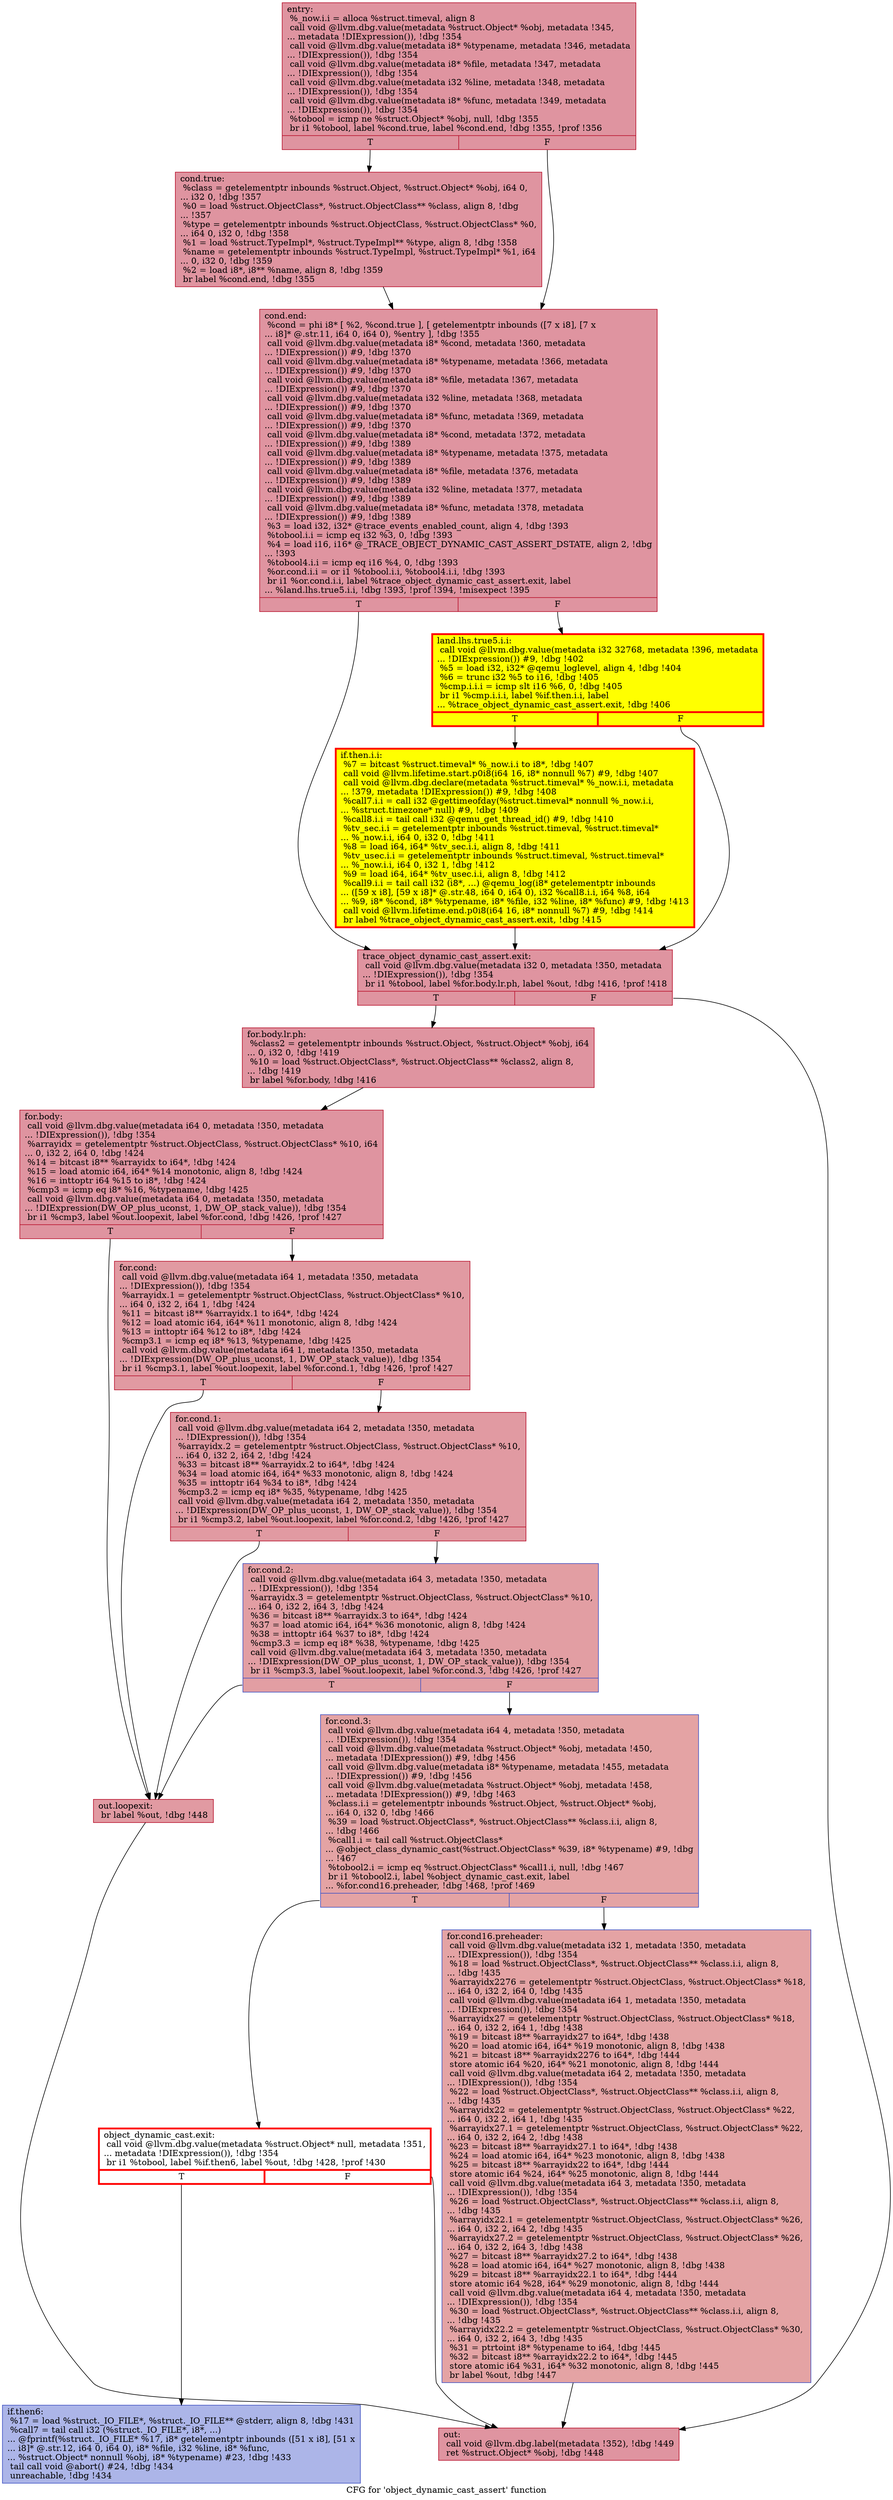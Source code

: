 digraph "CFG for 'object_dynamic_cast_assert' function" {
	label="CFG for 'object_dynamic_cast_assert' function";

	Node0x55ee22519390 [shape=record,color="#b70d28ff", style=filled, fillcolor="#b70d2870",label="{entry:\l  %_now.i.i = alloca %struct.timeval, align 8\l  call void @llvm.dbg.value(metadata %struct.Object* %obj, metadata !345,\l... metadata !DIExpression()), !dbg !354\l  call void @llvm.dbg.value(metadata i8* %typename, metadata !346, metadata\l... !DIExpression()), !dbg !354\l  call void @llvm.dbg.value(metadata i8* %file, metadata !347, metadata\l... !DIExpression()), !dbg !354\l  call void @llvm.dbg.value(metadata i32 %line, metadata !348, metadata\l... !DIExpression()), !dbg !354\l  call void @llvm.dbg.value(metadata i8* %func, metadata !349, metadata\l... !DIExpression()), !dbg !354\l  %tobool = icmp ne %struct.Object* %obj, null, !dbg !355\l  br i1 %tobool, label %cond.true, label %cond.end, !dbg !355, !prof !356\l|{<s0>T|<s1>F}}"];
	Node0x55ee22519390:s0 -> Node0x55ee224b00c0;
	Node0x55ee22519390:s1 -> Node0x55ee22591080;
	Node0x55ee224b00c0 [shape=record,color="#b70d28ff", style=filled, fillcolor="#b70d2870",label="{cond.true:                                        \l  %class = getelementptr inbounds %struct.Object, %struct.Object* %obj, i64 0,\l... i32 0, !dbg !357\l  %0 = load %struct.ObjectClass*, %struct.ObjectClass** %class, align 8, !dbg\l... !357\l  %type = getelementptr inbounds %struct.ObjectClass, %struct.ObjectClass* %0,\l... i64 0, i32 0, !dbg !358\l  %1 = load %struct.TypeImpl*, %struct.TypeImpl** %type, align 8, !dbg !358\l  %name = getelementptr inbounds %struct.TypeImpl, %struct.TypeImpl* %1, i64\l... 0, i32 0, !dbg !359\l  %2 = load i8*, i8** %name, align 8, !dbg !359\l  br label %cond.end, !dbg !355\l}"];
	Node0x55ee224b00c0 -> Node0x55ee22591080;
	Node0x55ee22591080 [shape=record,color="#b70d28ff", style=filled, fillcolor="#b70d2870",label="{cond.end:                                         \l  %cond = phi i8* [ %2, %cond.true ], [ getelementptr inbounds ([7 x i8], [7 x\l... i8]* @.str.11, i64 0, i64 0), %entry ], !dbg !355\l  call void @llvm.dbg.value(metadata i8* %cond, metadata !360, metadata\l... !DIExpression()) #9, !dbg !370\l  call void @llvm.dbg.value(metadata i8* %typename, metadata !366, metadata\l... !DIExpression()) #9, !dbg !370\l  call void @llvm.dbg.value(metadata i8* %file, metadata !367, metadata\l... !DIExpression()) #9, !dbg !370\l  call void @llvm.dbg.value(metadata i32 %line, metadata !368, metadata\l... !DIExpression()) #9, !dbg !370\l  call void @llvm.dbg.value(metadata i8* %func, metadata !369, metadata\l... !DIExpression()) #9, !dbg !370\l  call void @llvm.dbg.value(metadata i8* %cond, metadata !372, metadata\l... !DIExpression()) #9, !dbg !389\l  call void @llvm.dbg.value(metadata i8* %typename, metadata !375, metadata\l... !DIExpression()) #9, !dbg !389\l  call void @llvm.dbg.value(metadata i8* %file, metadata !376, metadata\l... !DIExpression()) #9, !dbg !389\l  call void @llvm.dbg.value(metadata i32 %line, metadata !377, metadata\l... !DIExpression()) #9, !dbg !389\l  call void @llvm.dbg.value(metadata i8* %func, metadata !378, metadata\l... !DIExpression()) #9, !dbg !389\l  %3 = load i32, i32* @trace_events_enabled_count, align 4, !dbg !393\l  %tobool.i.i = icmp eq i32 %3, 0, !dbg !393\l  %4 = load i16, i16* @_TRACE_OBJECT_DYNAMIC_CAST_ASSERT_DSTATE, align 2, !dbg\l... !393\l  %tobool4.i.i = icmp eq i16 %4, 0, !dbg !393\l  %or.cond.i.i = or i1 %tobool.i.i, %tobool4.i.i, !dbg !393\l  br i1 %or.cond.i.i, label %trace_object_dynamic_cast_assert.exit, label\l... %land.lhs.true5.i.i, !dbg !393, !prof !394, !misexpect !395\l|{<s0>T|<s1>F}}"];
	Node0x55ee22591080:s0 -> Node0x55ee22870730;
	Node0x55ee22591080:s1 -> Node0x55ee227bee50;
	Node0x55ee227bee50 [shape=record,penwidth=3.0, style="filled", color="red", fillcolor="yellow",label="{land.lhs.true5.i.i:                               \l  call void @llvm.dbg.value(metadata i32 32768, metadata !396, metadata\l... !DIExpression()) #9, !dbg !402\l  %5 = load i32, i32* @qemu_loglevel, align 4, !dbg !404\l  %6 = trunc i32 %5 to i16, !dbg !405\l  %cmp.i.i.i = icmp slt i16 %6, 0, !dbg !405\l  br i1 %cmp.i.i.i, label %if.then.i.i, label\l... %trace_object_dynamic_cast_assert.exit, !dbg !406\l|{<s0>T|<s1>F}}"];
	Node0x55ee227bee50:s0 -> Node0x55ee224ebbd0;
	Node0x55ee227bee50:s1 -> Node0x55ee22870730;
	Node0x55ee224ebbd0 [shape=record,penwidth=3.0, style="filled", color="red", fillcolor="yellow",label="{if.then.i.i:                                      \l  %7 = bitcast %struct.timeval* %_now.i.i to i8*, !dbg !407\l  call void @llvm.lifetime.start.p0i8(i64 16, i8* nonnull %7) #9, !dbg !407\l  call void @llvm.dbg.declare(metadata %struct.timeval* %_now.i.i, metadata\l... !379, metadata !DIExpression()) #9, !dbg !408\l  %call7.i.i = call i32 @gettimeofday(%struct.timeval* nonnull %_now.i.i,\l... %struct.timezone* null) #9, !dbg !409\l  %call8.i.i = tail call i32 @qemu_get_thread_id() #9, !dbg !410\l  %tv_sec.i.i = getelementptr inbounds %struct.timeval, %struct.timeval*\l... %_now.i.i, i64 0, i32 0, !dbg !411\l  %8 = load i64, i64* %tv_sec.i.i, align 8, !dbg !411\l  %tv_usec.i.i = getelementptr inbounds %struct.timeval, %struct.timeval*\l... %_now.i.i, i64 0, i32 1, !dbg !412\l  %9 = load i64, i64* %tv_usec.i.i, align 8, !dbg !412\l  %call9.i.i = tail call i32 (i8*, ...) @qemu_log(i8* getelementptr inbounds\l... ([59 x i8], [59 x i8]* @.str.48, i64 0, i64 0), i32 %call8.i.i, i64 %8, i64\l... %9, i8* %cond, i8* %typename, i8* %file, i32 %line, i8* %func) #9, !dbg !413\l  call void @llvm.lifetime.end.p0i8(i64 16, i8* nonnull %7) #9, !dbg !414\l  br label %trace_object_dynamic_cast_assert.exit, !dbg !415\l}"];
	Node0x55ee224ebbd0 -> Node0x55ee22870730;
	Node0x55ee22870730 [shape=record,color="#b70d28ff", style=filled, fillcolor="#b70d2870",label="{trace_object_dynamic_cast_assert.exit:            \l  call void @llvm.dbg.value(metadata i32 0, metadata !350, metadata\l... !DIExpression()), !dbg !354\l  br i1 %tobool, label %for.body.lr.ph, label %out, !dbg !416, !prof !418\l|{<s0>T|<s1>F}}"];
	Node0x55ee22870730:s0 -> Node0x55ee227bd010;
	Node0x55ee22870730:s1 -> Node0x55ee22594480;
	Node0x55ee227bd010 [shape=record,color="#b70d28ff", style=filled, fillcolor="#b70d2870",label="{for.body.lr.ph:                                   \l  %class2 = getelementptr inbounds %struct.Object, %struct.Object* %obj, i64\l... 0, i32 0, !dbg !419\l  %10 = load %struct.ObjectClass*, %struct.ObjectClass** %class2, align 8,\l... !dbg !419\l  br label %for.body, !dbg !416\l}"];
	Node0x55ee227bd010 -> Node0x55ee22592400;
	Node0x55ee22592170 [shape=record,color="#b70d28ff", style=filled, fillcolor="#bb1b2c70",label="{for.cond:                                         \l  call void @llvm.dbg.value(metadata i64 1, metadata !350, metadata\l... !DIExpression()), !dbg !354\l  %arrayidx.1 = getelementptr %struct.ObjectClass, %struct.ObjectClass* %10,\l... i64 0, i32 2, i64 1, !dbg !424\l  %11 = bitcast i8** %arrayidx.1 to i64*, !dbg !424\l  %12 = load atomic i64, i64* %11 monotonic, align 8, !dbg !424\l  %13 = inttoptr i64 %12 to i8*, !dbg !424\l  %cmp3.1 = icmp eq i8* %13, %typename, !dbg !425\l  call void @llvm.dbg.value(metadata i64 1, metadata !350, metadata\l... !DIExpression(DW_OP_plus_uconst, 1, DW_OP_stack_value)), !dbg !354\l  br i1 %cmp3.1, label %out.loopexit, label %for.cond.1, !dbg !426, !prof !427\l|{<s0>T|<s1>F}}"];
	Node0x55ee22592170:s0 -> Node0x55ee22591fe0;
	Node0x55ee22592170:s1 -> Node0x55ee227ce650;
	Node0x55ee22592400 [shape=record,color="#b70d28ff", style=filled, fillcolor="#b70d2870",label="{for.body:                                         \l  call void @llvm.dbg.value(metadata i64 0, metadata !350, metadata\l... !DIExpression()), !dbg !354\l  %arrayidx = getelementptr %struct.ObjectClass, %struct.ObjectClass* %10, i64\l... 0, i32 2, i64 0, !dbg !424\l  %14 = bitcast i8** %arrayidx to i64*, !dbg !424\l  %15 = load atomic i64, i64* %14 monotonic, align 8, !dbg !424\l  %16 = inttoptr i64 %15 to i8*, !dbg !424\l  %cmp3 = icmp eq i8* %16, %typename, !dbg !425\l  call void @llvm.dbg.value(metadata i64 0, metadata !350, metadata\l... !DIExpression(DW_OP_plus_uconst, 1, DW_OP_stack_value)), !dbg !354\l  br i1 %cmp3, label %out.loopexit, label %for.cond, !dbg !426, !prof !427\l|{<s0>T|<s1>F}}"];
	Node0x55ee22592400:s0 -> Node0x55ee22591fe0;
	Node0x55ee22592400:s1 -> Node0x55ee22592170;
	Node0x55ee228891e0 [shape=record,penwidth=3.0, color="red",label="{object_dynamic_cast.exit:                         \l  call void @llvm.dbg.value(metadata %struct.Object* null, metadata !351,\l... metadata !DIExpression()), !dbg !354\l  br i1 %tobool, label %if.then6, label %out, !dbg !428, !prof !430\l|{<s0>T|<s1>F}}"];
	Node0x55ee228891e0:s0 -> Node0x55ee22594d20;
	Node0x55ee228891e0:s1 -> Node0x55ee22594480;
	Node0x55ee22594d20 [shape=record,color="#3d50c3ff", style=filled, fillcolor="#4358cb70",label="{if.then6:                                         \l  %17 = load %struct._IO_FILE*, %struct._IO_FILE** @stderr, align 8, !dbg !431\l  %call7 = tail call i32 (%struct._IO_FILE*, i8*, ...)\l... @fprintf(%struct._IO_FILE* %17, i8* getelementptr inbounds ([51 x i8], [51 x\l... i8]* @.str.12, i64 0, i64 0), i8* %file, i32 %line, i8* %func,\l... %struct.Object* nonnull %obj, i8* %typename) #23, !dbg !433\l  tail call void @abort() #24, !dbg !434\l  unreachable, !dbg !434\l}"];
	Node0x55ee2286c4d0 [shape=record,color="#3d50c3ff", style=filled, fillcolor="#c32e3170",label="{for.cond16.preheader:                             \l  call void @llvm.dbg.value(metadata i32 1, metadata !350, metadata\l... !DIExpression()), !dbg !354\l  %18 = load %struct.ObjectClass*, %struct.ObjectClass** %class.i.i, align 8,\l... !dbg !435\l  %arrayidx2276 = getelementptr %struct.ObjectClass, %struct.ObjectClass* %18,\l... i64 0, i32 2, i64 0, !dbg !435\l  call void @llvm.dbg.value(metadata i64 1, metadata !350, metadata\l... !DIExpression()), !dbg !354\l  %arrayidx27 = getelementptr %struct.ObjectClass, %struct.ObjectClass* %18,\l... i64 0, i32 2, i64 1, !dbg !438\l  %19 = bitcast i8** %arrayidx27 to i64*, !dbg !438\l  %20 = load atomic i64, i64* %19 monotonic, align 8, !dbg !438\l  %21 = bitcast i8** %arrayidx2276 to i64*, !dbg !444\l  store atomic i64 %20, i64* %21 monotonic, align 8, !dbg !444\l  call void @llvm.dbg.value(metadata i64 2, metadata !350, metadata\l... !DIExpression()), !dbg !354\l  %22 = load %struct.ObjectClass*, %struct.ObjectClass** %class.i.i, align 8,\l... !dbg !435\l  %arrayidx22 = getelementptr %struct.ObjectClass, %struct.ObjectClass* %22,\l... i64 0, i32 2, i64 1, !dbg !435\l  %arrayidx27.1 = getelementptr %struct.ObjectClass, %struct.ObjectClass* %22,\l... i64 0, i32 2, i64 2, !dbg !438\l  %23 = bitcast i8** %arrayidx27.1 to i64*, !dbg !438\l  %24 = load atomic i64, i64* %23 monotonic, align 8, !dbg !438\l  %25 = bitcast i8** %arrayidx22 to i64*, !dbg !444\l  store atomic i64 %24, i64* %25 monotonic, align 8, !dbg !444\l  call void @llvm.dbg.value(metadata i64 3, metadata !350, metadata\l... !DIExpression()), !dbg !354\l  %26 = load %struct.ObjectClass*, %struct.ObjectClass** %class.i.i, align 8,\l... !dbg !435\l  %arrayidx22.1 = getelementptr %struct.ObjectClass, %struct.ObjectClass* %26,\l... i64 0, i32 2, i64 2, !dbg !435\l  %arrayidx27.2 = getelementptr %struct.ObjectClass, %struct.ObjectClass* %26,\l... i64 0, i32 2, i64 3, !dbg !438\l  %27 = bitcast i8** %arrayidx27.2 to i64*, !dbg !438\l  %28 = load atomic i64, i64* %27 monotonic, align 8, !dbg !438\l  %29 = bitcast i8** %arrayidx22.1 to i64*, !dbg !444\l  store atomic i64 %28, i64* %29 monotonic, align 8, !dbg !444\l  call void @llvm.dbg.value(metadata i64 4, metadata !350, metadata\l... !DIExpression()), !dbg !354\l  %30 = load %struct.ObjectClass*, %struct.ObjectClass** %class.i.i, align 8,\l... !dbg !435\l  %arrayidx22.2 = getelementptr %struct.ObjectClass, %struct.ObjectClass* %30,\l... i64 0, i32 2, i64 3, !dbg !435\l  %31 = ptrtoint i8* %typename to i64, !dbg !445\l  %32 = bitcast i8** %arrayidx22.2 to i64*, !dbg !445\l  store atomic i64 %31, i64* %32 monotonic, align 8, !dbg !445\l  br label %out, !dbg !447\l}"];
	Node0x55ee2286c4d0 -> Node0x55ee22594480;
	Node0x55ee22591fe0 [shape=record,color="#b70d28ff", style=filled, fillcolor="#bb1b2c70",label="{out.loopexit:                                     \l  br label %out, !dbg !448\l}"];
	Node0x55ee22591fe0 -> Node0x55ee22594480;
	Node0x55ee22594480 [shape=record,color="#b70d28ff", style=filled, fillcolor="#b70d2870",label="{out:                                              \l  call void @llvm.dbg.label(metadata !352), !dbg !449\l  ret %struct.Object* %obj, !dbg !448\l}"];
	Node0x55ee227ce650 [shape=record,color="#b70d28ff", style=filled, fillcolor="#bb1b2c70",label="{for.cond.1:                                       \l  call void @llvm.dbg.value(metadata i64 2, metadata !350, metadata\l... !DIExpression()), !dbg !354\l  %arrayidx.2 = getelementptr %struct.ObjectClass, %struct.ObjectClass* %10,\l... i64 0, i32 2, i64 2, !dbg !424\l  %33 = bitcast i8** %arrayidx.2 to i64*, !dbg !424\l  %34 = load atomic i64, i64* %33 monotonic, align 8, !dbg !424\l  %35 = inttoptr i64 %34 to i8*, !dbg !424\l  %cmp3.2 = icmp eq i8* %35, %typename, !dbg !425\l  call void @llvm.dbg.value(metadata i64 2, metadata !350, metadata\l... !DIExpression(DW_OP_plus_uconst, 1, DW_OP_stack_value)), !dbg !354\l  br i1 %cmp3.2, label %out.loopexit, label %for.cond.2, !dbg !426, !prof !427\l|{<s0>T|<s1>F}}"];
	Node0x55ee227ce650:s0 -> Node0x55ee22591fe0;
	Node0x55ee227ce650:s1 -> Node0x55ee22841070;
	Node0x55ee22841070 [shape=record,color="#3d50c3ff", style=filled, fillcolor="#be242e70",label="{for.cond.2:                                       \l  call void @llvm.dbg.value(metadata i64 3, metadata !350, metadata\l... !DIExpression()), !dbg !354\l  %arrayidx.3 = getelementptr %struct.ObjectClass, %struct.ObjectClass* %10,\l... i64 0, i32 2, i64 3, !dbg !424\l  %36 = bitcast i8** %arrayidx.3 to i64*, !dbg !424\l  %37 = load atomic i64, i64* %36 monotonic, align 8, !dbg !424\l  %38 = inttoptr i64 %37 to i8*, !dbg !424\l  %cmp3.3 = icmp eq i8* %38, %typename, !dbg !425\l  call void @llvm.dbg.value(metadata i64 3, metadata !350, metadata\l... !DIExpression(DW_OP_plus_uconst, 1, DW_OP_stack_value)), !dbg !354\l  br i1 %cmp3.3, label %out.loopexit, label %for.cond.3, !dbg !426, !prof !427\l|{<s0>T|<s1>F}}"];
	Node0x55ee22841070:s0 -> Node0x55ee22591fe0;
	Node0x55ee22841070:s1 -> Node0x55ee22a99540;
	Node0x55ee22a99540 [shape=record,color="#3d50c3ff", style=filled, fillcolor="#c32e3170",label="{for.cond.3:                                       \l  call void @llvm.dbg.value(metadata i64 4, metadata !350, metadata\l... !DIExpression()), !dbg !354\l  call void @llvm.dbg.value(metadata %struct.Object* %obj, metadata !450,\l... metadata !DIExpression()) #9, !dbg !456\l  call void @llvm.dbg.value(metadata i8* %typename, metadata !455, metadata\l... !DIExpression()) #9, !dbg !456\l  call void @llvm.dbg.value(metadata %struct.Object* %obj, metadata !458,\l... metadata !DIExpression()) #9, !dbg !463\l  %class.i.i = getelementptr inbounds %struct.Object, %struct.Object* %obj,\l... i64 0, i32 0, !dbg !466\l  %39 = load %struct.ObjectClass*, %struct.ObjectClass** %class.i.i, align 8,\l... !dbg !466\l  %call1.i = tail call %struct.ObjectClass*\l... @object_class_dynamic_cast(%struct.ObjectClass* %39, i8* %typename) #9, !dbg\l... !467\l  %tobool2.i = icmp eq %struct.ObjectClass* %call1.i, null, !dbg !467\l  br i1 %tobool2.i, label %object_dynamic_cast.exit, label\l... %for.cond16.preheader, !dbg !468, !prof !469\l|{<s0>T|<s1>F}}"];
	Node0x55ee22a99540:s0 -> Node0x55ee228891e0;
	Node0x55ee22a99540:s1 -> Node0x55ee2286c4d0;
}

